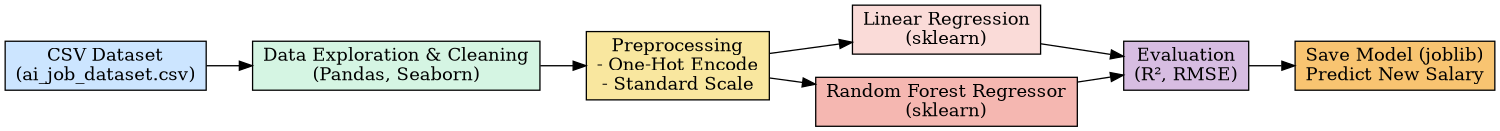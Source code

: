 digraph "AI Salary Prediction Pipeline" {
    rankdir=LR;
    size="10,5";

    CSV   [label="CSV Dataset\n(ai_job_dataset.csv)", shape=box, style=filled, fillcolor="#cce5ff"];
    EDA   [label="Data Exploration & Cleaning\n(Pandas, Seaborn)", shape=box, style=filled, fillcolor="#d5f5e3"];
    PREP  [label="Preprocessing\n- One-Hot Encode\n- Standard Scale", shape=box, style=filled, fillcolor="#f9e79f"];
    LR    [label="Linear Regression\n(sklearn)", shape=box, style=filled, fillcolor="#fadbd8"];
    RF    [label="Random Forest Regressor\n(sklearn)", shape=box, style=filled, fillcolor="#f5b7b1"];
    EVAL  [label="Evaluation\n(R², RMSE)", shape=box, style=filled, fillcolor="#d7bde2"];
    MODEL [label="Save Model (joblib)\nPredict New Salary", shape=box, style=filled, fillcolor="#f8c471"];

    CSV  -> EDA;
    EDA  -> PREP;
    PREP -> LR;
    PREP -> RF;
    LR   -> EVAL;
    RF   -> EVAL;
    EVAL -> MODEL;
}
